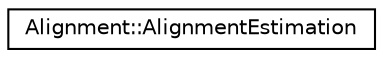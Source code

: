 digraph "Graphical Class Hierarchy"
{
  edge [fontname="Helvetica",fontsize="10",labelfontname="Helvetica",labelfontsize="10"];
  node [fontname="Helvetica",fontsize="10",shape=record];
  rankdir="LR";
  Node0 [label="Alignment::AlignmentEstimation",height=0.2,width=0.4,color="black", fillcolor="white", style="filled",URL="$structAlignment_1_1AlignmentEstimation.html"];
}
